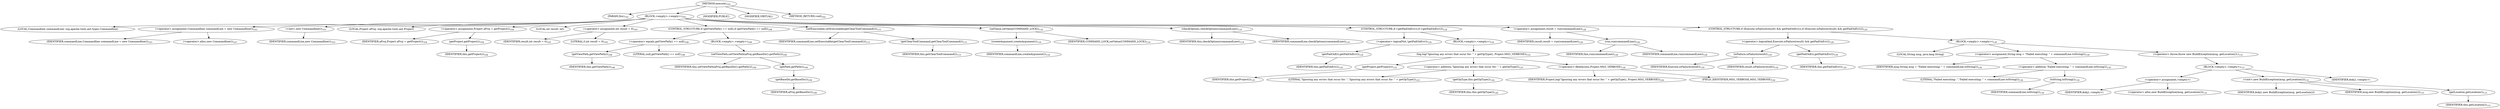 digraph "execute" {  
"74" [label = <(METHOD,execute)<SUB>102</SUB>> ]
"6" [label = <(PARAM,this)<SUB>102</SUB>> ]
"75" [label = <(BLOCK,&lt;empty&gt;,&lt;empty&gt;)<SUB>102</SUB>> ]
"4" [label = <(LOCAL,Commandline commandLine: org.apache.tools.ant.types.Commandline)> ]
"76" [label = <(&lt;operator&gt;.assignment,Commandline commandLine = new Commandline())<SUB>103</SUB>> ]
"77" [label = <(IDENTIFIER,commandLine,Commandline commandLine = new Commandline())<SUB>103</SUB>> ]
"78" [label = <(&lt;operator&gt;.alloc,new Commandline())<SUB>103</SUB>> ]
"79" [label = <(&lt;init&gt;,new Commandline())<SUB>103</SUB>> ]
"3" [label = <(IDENTIFIER,commandLine,new Commandline())<SUB>103</SUB>> ]
"80" [label = <(LOCAL,Project aProj: org.apache.tools.ant.Project)> ]
"81" [label = <(&lt;operator&gt;.assignment,Project aProj = getProject())<SUB>104</SUB>> ]
"82" [label = <(IDENTIFIER,aProj,Project aProj = getProject())<SUB>104</SUB>> ]
"83" [label = <(getProject,getProject())<SUB>104</SUB>> ]
"5" [label = <(IDENTIFIER,this,getProject())<SUB>104</SUB>> ]
"84" [label = <(LOCAL,int result: int)> ]
"85" [label = <(&lt;operator&gt;.assignment,int result = 0)<SUB>105</SUB>> ]
"86" [label = <(IDENTIFIER,result,int result = 0)<SUB>105</SUB>> ]
"87" [label = <(LITERAL,0,int result = 0)<SUB>105</SUB>> ]
"88" [label = <(CONTROL_STRUCTURE,if (getViewPath() == null),if (getViewPath() == null))<SUB>108</SUB>> ]
"89" [label = <(&lt;operator&gt;.equals,getViewPath() == null)<SUB>108</SUB>> ]
"90" [label = <(getViewPath,getViewPath())<SUB>108</SUB>> ]
"7" [label = <(IDENTIFIER,this,getViewPath())<SUB>108</SUB>> ]
"91" [label = <(LITERAL,null,getViewPath() == null)<SUB>108</SUB>> ]
"92" [label = <(BLOCK,&lt;empty&gt;,&lt;empty&gt;)<SUB>108</SUB>> ]
"93" [label = <(setViewPath,setViewPath(aProj.getBaseDir().getPath()))<SUB>109</SUB>> ]
"8" [label = <(IDENTIFIER,this,setViewPath(aProj.getBaseDir().getPath()))<SUB>109</SUB>> ]
"94" [label = <(getPath,getPath())<SUB>109</SUB>> ]
"95" [label = <(getBaseDir,getBaseDir())<SUB>109</SUB>> ]
"96" [label = <(IDENTIFIER,aProj,getBaseDir())<SUB>109</SUB>> ]
"97" [label = <(setExecutable,setExecutable(getClearToolCommand()))<SUB>115</SUB>> ]
"98" [label = <(IDENTIFIER,commandLine,setExecutable(getClearToolCommand()))<SUB>115</SUB>> ]
"99" [label = <(getClearToolCommand,getClearToolCommand())<SUB>115</SUB>> ]
"9" [label = <(IDENTIFIER,this,getClearToolCommand())<SUB>115</SUB>> ]
"100" [label = <(setValue,setValue(COMMAND_LOCK))<SUB>116</SUB>> ]
"101" [label = <(createArgument,createArgument())<SUB>116</SUB>> ]
"102" [label = <(IDENTIFIER,commandLine,createArgument())<SUB>116</SUB>> ]
"103" [label = <(IDENTIFIER,COMMAND_LOCK,setValue(COMMAND_LOCK))<SUB>116</SUB>> ]
"104" [label = <(checkOptions,checkOptions(commandLine))<SUB>119</SUB>> ]
"10" [label = <(IDENTIFIER,this,checkOptions(commandLine))<SUB>119</SUB>> ]
"105" [label = <(IDENTIFIER,commandLine,checkOptions(commandLine))<SUB>119</SUB>> ]
"106" [label = <(CONTROL_STRUCTURE,if (!getFailOnErr()),if (!getFailOnErr()))<SUB>124</SUB>> ]
"107" [label = <(&lt;operator&gt;.logicalNot,!getFailOnErr())<SUB>124</SUB>> ]
"108" [label = <(getFailOnErr,getFailOnErr())<SUB>124</SUB>> ]
"11" [label = <(IDENTIFIER,this,getFailOnErr())<SUB>124</SUB>> ]
"109" [label = <(BLOCK,&lt;empty&gt;,&lt;empty&gt;)<SUB>124</SUB>> ]
"110" [label = <(log,log(&quot;Ignoring any errors that occur for: &quot; + getOpType(), Project.MSG_VERBOSE))<SUB>125</SUB>> ]
"111" [label = <(getProject,getProject())<SUB>125</SUB>> ]
"13" [label = <(IDENTIFIER,this,getProject())<SUB>125</SUB>> ]
"112" [label = <(&lt;operator&gt;.addition,&quot;Ignoring any errors that occur for: &quot; + getOpType())<SUB>125</SUB>> ]
"113" [label = <(LITERAL,&quot;Ignoring any errors that occur for: &quot;,&quot;Ignoring any errors that occur for: &quot; + getOpType())<SUB>125</SUB>> ]
"114" [label = <(getOpType,this.getOpType())<SUB>126</SUB>> ]
"12" [label = <(IDENTIFIER,this,this.getOpType())<SUB>126</SUB>> ]
"115" [label = <(&lt;operator&gt;.fieldAccess,Project.MSG_VERBOSE)<SUB>126</SUB>> ]
"116" [label = <(IDENTIFIER,Project,log(&quot;Ignoring any errors that occur for: &quot; + getOpType(), Project.MSG_VERBOSE))<SUB>126</SUB>> ]
"117" [label = <(FIELD_IDENTIFIER,MSG_VERBOSE,MSG_VERBOSE)<SUB>126</SUB>> ]
"118" [label = <(&lt;operator&gt;.assignment,result = run(commandLine))<SUB>128</SUB>> ]
"119" [label = <(IDENTIFIER,result,result = run(commandLine))<SUB>128</SUB>> ]
"120" [label = <(run,run(commandLine))<SUB>128</SUB>> ]
"14" [label = <(IDENTIFIER,this,run(commandLine))<SUB>128</SUB>> ]
"121" [label = <(IDENTIFIER,commandLine,run(commandLine))<SUB>128</SUB>> ]
"122" [label = <(CONTROL_STRUCTURE,if (Execute.isFailure(result) &amp;&amp; getFailOnErr()),if (Execute.isFailure(result) &amp;&amp; getFailOnErr()))<SUB>129</SUB>> ]
"123" [label = <(&lt;operator&gt;.logicalAnd,Execute.isFailure(result) &amp;&amp; getFailOnErr())<SUB>129</SUB>> ]
"124" [label = <(isFailure,isFailure(result))<SUB>129</SUB>> ]
"125" [label = <(IDENTIFIER,Execute,isFailure(result))<SUB>129</SUB>> ]
"126" [label = <(IDENTIFIER,result,isFailure(result))<SUB>129</SUB>> ]
"127" [label = <(getFailOnErr,getFailOnErr())<SUB>129</SUB>> ]
"15" [label = <(IDENTIFIER,this,getFailOnErr())<SUB>129</SUB>> ]
"128" [label = <(BLOCK,&lt;empty&gt;,&lt;empty&gt;)<SUB>129</SUB>> ]
"129" [label = <(LOCAL,String msg: java.lang.String)> ]
"130" [label = <(&lt;operator&gt;.assignment,String msg = &quot;Failed executing: &quot; + commandLine.toString())<SUB>130</SUB>> ]
"131" [label = <(IDENTIFIER,msg,String msg = &quot;Failed executing: &quot; + commandLine.toString())<SUB>130</SUB>> ]
"132" [label = <(&lt;operator&gt;.addition,&quot;Failed executing: &quot; + commandLine.toString())<SUB>130</SUB>> ]
"133" [label = <(LITERAL,&quot;Failed executing: &quot;,&quot;Failed executing: &quot; + commandLine.toString())<SUB>130</SUB>> ]
"134" [label = <(toString,toString())<SUB>130</SUB>> ]
"135" [label = <(IDENTIFIER,commandLine,toString())<SUB>130</SUB>> ]
"136" [label = <(&lt;operator&gt;.throw,throw new BuildException(msg, getLocation());)<SUB>131</SUB>> ]
"137" [label = <(BLOCK,&lt;empty&gt;,&lt;empty&gt;)<SUB>131</SUB>> ]
"138" [label = <(&lt;operator&gt;.assignment,&lt;empty&gt;)> ]
"139" [label = <(IDENTIFIER,$obj1,&lt;empty&gt;)> ]
"140" [label = <(&lt;operator&gt;.alloc,new BuildException(msg, getLocation()))<SUB>131</SUB>> ]
"141" [label = <(&lt;init&gt;,new BuildException(msg, getLocation()))<SUB>131</SUB>> ]
"142" [label = <(IDENTIFIER,$obj1,new BuildException(msg, getLocation()))> ]
"143" [label = <(IDENTIFIER,msg,new BuildException(msg, getLocation()))<SUB>131</SUB>> ]
"144" [label = <(getLocation,getLocation())<SUB>131</SUB>> ]
"16" [label = <(IDENTIFIER,this,getLocation())<SUB>131</SUB>> ]
"145" [label = <(IDENTIFIER,$obj1,&lt;empty&gt;)> ]
"146" [label = <(MODIFIER,PUBLIC)> ]
"147" [label = <(MODIFIER,VIRTUAL)> ]
"148" [label = <(METHOD_RETURN,void)<SUB>102</SUB>> ]
  "74" -> "6" 
  "74" -> "75" 
  "74" -> "146" 
  "74" -> "147" 
  "74" -> "148" 
  "75" -> "4" 
  "75" -> "76" 
  "75" -> "79" 
  "75" -> "80" 
  "75" -> "81" 
  "75" -> "84" 
  "75" -> "85" 
  "75" -> "88" 
  "75" -> "97" 
  "75" -> "100" 
  "75" -> "104" 
  "75" -> "106" 
  "75" -> "118" 
  "75" -> "122" 
  "76" -> "77" 
  "76" -> "78" 
  "79" -> "3" 
  "81" -> "82" 
  "81" -> "83" 
  "83" -> "5" 
  "85" -> "86" 
  "85" -> "87" 
  "88" -> "89" 
  "88" -> "92" 
  "89" -> "90" 
  "89" -> "91" 
  "90" -> "7" 
  "92" -> "93" 
  "93" -> "8" 
  "93" -> "94" 
  "94" -> "95" 
  "95" -> "96" 
  "97" -> "98" 
  "97" -> "99" 
  "99" -> "9" 
  "100" -> "101" 
  "100" -> "103" 
  "101" -> "102" 
  "104" -> "10" 
  "104" -> "105" 
  "106" -> "107" 
  "106" -> "109" 
  "107" -> "108" 
  "108" -> "11" 
  "109" -> "110" 
  "110" -> "111" 
  "110" -> "112" 
  "110" -> "115" 
  "111" -> "13" 
  "112" -> "113" 
  "112" -> "114" 
  "114" -> "12" 
  "115" -> "116" 
  "115" -> "117" 
  "118" -> "119" 
  "118" -> "120" 
  "120" -> "14" 
  "120" -> "121" 
  "122" -> "123" 
  "122" -> "128" 
  "123" -> "124" 
  "123" -> "127" 
  "124" -> "125" 
  "124" -> "126" 
  "127" -> "15" 
  "128" -> "129" 
  "128" -> "130" 
  "128" -> "136" 
  "130" -> "131" 
  "130" -> "132" 
  "132" -> "133" 
  "132" -> "134" 
  "134" -> "135" 
  "136" -> "137" 
  "137" -> "138" 
  "137" -> "141" 
  "137" -> "145" 
  "138" -> "139" 
  "138" -> "140" 
  "141" -> "142" 
  "141" -> "143" 
  "141" -> "144" 
  "144" -> "16" 
}
